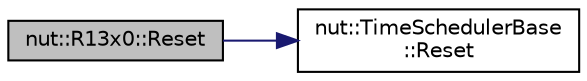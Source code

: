 digraph "nut::R13x0::Reset"
{
 // LATEX_PDF_SIZE
  edge [fontname="Helvetica",fontsize="10",labelfontname="Helvetica",labelfontsize="10"];
  node [fontname="Helvetica",fontsize="10",shape=record];
  rankdir="LR";
  Node1 [label="nut::R13x0::Reset",height=0.2,width=0.4,color="black", fillcolor="grey75", style="filled", fontcolor="black",tooltip="リセット"];
  Node1 -> Node2 [color="midnightblue",fontsize="10",style="solid",fontname="Helvetica"];
  Node2 [label="nut::TimeSchedulerBase\l::Reset",height=0.2,width=0.4,color="black", fillcolor="white", style="filled",URL="$d9/d00/classnut_1_1_time_scheduler_base.html#a981b5854d4d86720b6d0a914a3b446f1",tooltip="スケジューラ周期リセット"];
}
